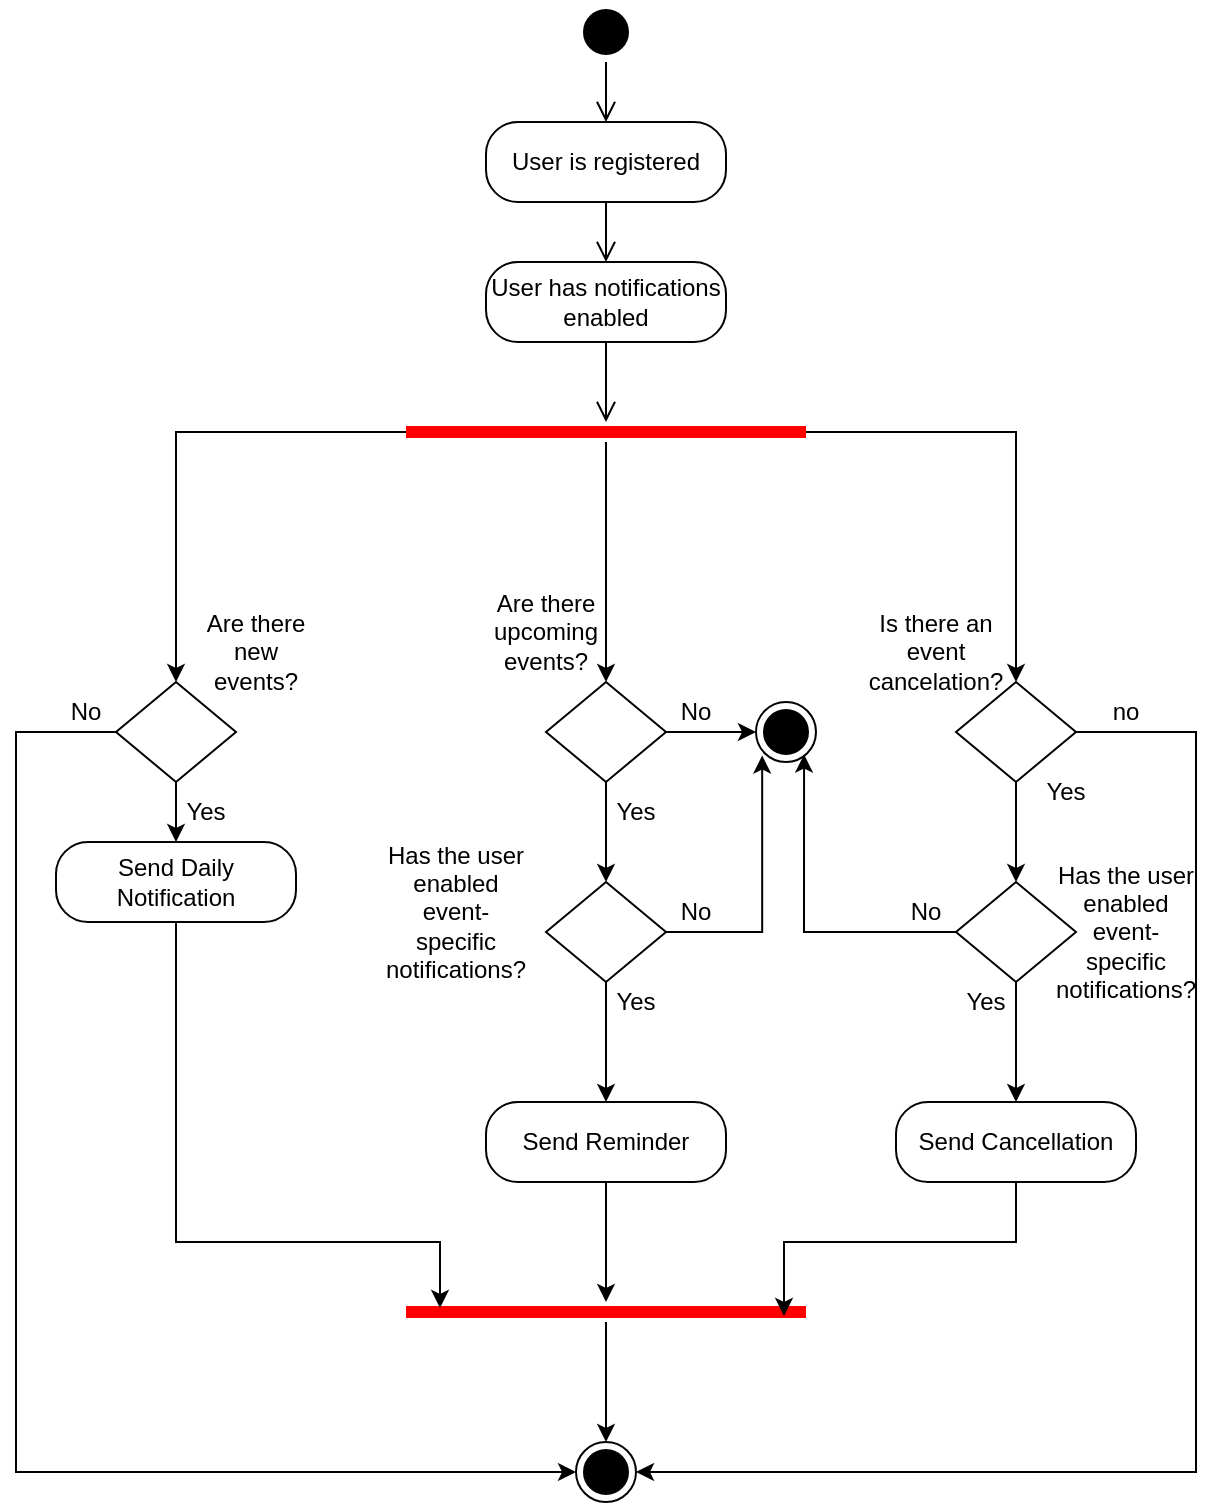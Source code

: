 <mxfile version="26.1.3">
  <diagram name="Page-1" id="vWkgvdIAjKozthTxCO31">
    <mxGraphModel dx="1599" dy="928" grid="1" gridSize="10" guides="1" tooltips="1" connect="1" arrows="1" fold="1" page="1" pageScale="1" pageWidth="850" pageHeight="1100" math="0" shadow="0">
      <root>
        <mxCell id="0" />
        <mxCell id="1" parent="0" />
        <mxCell id="ANsvw2NYqJqi1_r_bYi4-2" value="" style="ellipse;html=1;shape=startState;fillColor=#000000;strokeColor=#000000;" parent="1" vertex="1">
          <mxGeometry x="410" y="130" width="30" height="30" as="geometry" />
        </mxCell>
        <mxCell id="ANsvw2NYqJqi1_r_bYi4-3" value="" style="edgeStyle=orthogonalEdgeStyle;html=1;verticalAlign=bottom;endArrow=open;endSize=8;strokeColor=#000000;rounded=0;entryX=0.5;entryY=0;entryDx=0;entryDy=0;" parent="1" source="ANsvw2NYqJqi1_r_bYi4-2" edge="1" target="ANsvw2NYqJqi1_r_bYi4-4">
          <mxGeometry relative="1" as="geometry">
            <mxPoint x="425" y="140" as="targetPoint" />
          </mxGeometry>
        </mxCell>
        <mxCell id="ANsvw2NYqJqi1_r_bYi4-4" value="User is registered" style="rounded=1;whiteSpace=wrap;html=1;arcSize=40;fontColor=#000000;fillColor=#FFFFFF;strokeColor=#030303;" parent="1" vertex="1">
          <mxGeometry x="365" y="190" width="120" height="40" as="geometry" />
        </mxCell>
        <mxCell id="ANsvw2NYqJqi1_r_bYi4-5" value="" style="edgeStyle=orthogonalEdgeStyle;html=1;verticalAlign=bottom;endArrow=open;endSize=8;strokeColor=#000000;rounded=0;entryX=0.5;entryY=0;entryDx=0;entryDy=0;" parent="1" source="ANsvw2NYqJqi1_r_bYi4-4" edge="1" target="ANsvw2NYqJqi1_r_bYi4-6">
          <mxGeometry relative="1" as="geometry">
            <mxPoint x="425" y="240" as="targetPoint" />
          </mxGeometry>
        </mxCell>
        <mxCell id="ANsvw2NYqJqi1_r_bYi4-6" value="User has notifications enabled" style="rounded=1;whiteSpace=wrap;html=1;arcSize=40;fontColor=#000000;fillColor=#FFFFFF;strokeColor=#030303;" parent="1" vertex="1">
          <mxGeometry x="365" y="260" width="120" height="40" as="geometry" />
        </mxCell>
        <mxCell id="ANsvw2NYqJqi1_r_bYi4-7" value="" style="edgeStyle=orthogonalEdgeStyle;html=1;verticalAlign=bottom;endArrow=open;endSize=8;strokeColor=#000000;rounded=0;" parent="1" source="ANsvw2NYqJqi1_r_bYi4-6" edge="1">
          <mxGeometry relative="1" as="geometry">
            <mxPoint x="425" y="340" as="targetPoint" />
          </mxGeometry>
        </mxCell>
        <mxCell id="ANsvw2NYqJqi1_r_bYi4-35" style="edgeStyle=orthogonalEdgeStyle;rounded=0;orthogonalLoop=1;jettySize=auto;html=1;exitX=0.25;exitY=0.5;exitDx=0;exitDy=0;exitPerimeter=0;entryX=0.5;entryY=0;entryDx=0;entryDy=0;" parent="1" source="ANsvw2NYqJqi1_r_bYi4-8" target="ANsvw2NYqJqi1_r_bYi4-13" edge="1">
          <mxGeometry relative="1" as="geometry" />
        </mxCell>
        <mxCell id="ANsvw2NYqJqi1_r_bYi4-36" style="edgeStyle=orthogonalEdgeStyle;rounded=0;orthogonalLoop=1;jettySize=auto;html=1;exitX=0.75;exitY=0.5;exitDx=0;exitDy=0;exitPerimeter=0;entryX=0.5;entryY=0;entryDx=0;entryDy=0;" parent="1" source="ANsvw2NYqJqi1_r_bYi4-8" target="ANsvw2NYqJqi1_r_bYi4-14" edge="1">
          <mxGeometry relative="1" as="geometry" />
        </mxCell>
        <mxCell id="ANsvw2NYqJqi1_r_bYi4-8" value="" style="shape=line;html=1;strokeWidth=6;strokeColor=#ff0000;" parent="1" vertex="1">
          <mxGeometry x="325" y="340" width="200" height="10" as="geometry" />
        </mxCell>
        <mxCell id="eTtnS2TMTKzv6JT1LkDg-1" value="" style="edgeStyle=orthogonalEdgeStyle;rounded=0;orthogonalLoop=1;jettySize=auto;html=1;" parent="1" source="ANsvw2NYqJqi1_r_bYi4-11" target="ANsvw2NYqJqi1_r_bYi4-33" edge="1">
          <mxGeometry relative="1" as="geometry" />
        </mxCell>
        <mxCell id="ANsvw2NYqJqi1_r_bYi4-11" value="" style="shape=line;html=1;strokeWidth=6;strokeColor=#ff0000;" parent="1" vertex="1">
          <mxGeometry x="325" y="780" width="200" height="10" as="geometry" />
        </mxCell>
        <mxCell id="ANsvw2NYqJqi1_r_bYi4-25" value="" style="edgeStyle=orthogonalEdgeStyle;rounded=0;orthogonalLoop=1;jettySize=auto;html=1;" parent="1" source="ANsvw2NYqJqi1_r_bYi4-13" target="ANsvw2NYqJqi1_r_bYi4-19" edge="1">
          <mxGeometry relative="1" as="geometry" />
        </mxCell>
        <mxCell id="ANsvw2NYqJqi1_r_bYi4-41" style="edgeStyle=orthogonalEdgeStyle;rounded=0;orthogonalLoop=1;jettySize=auto;html=1;exitX=0;exitY=0.5;exitDx=0;exitDy=0;entryX=0;entryY=0.5;entryDx=0;entryDy=0;" parent="1" source="ANsvw2NYqJqi1_r_bYi4-13" target="ANsvw2NYqJqi1_r_bYi4-33" edge="1">
          <mxGeometry relative="1" as="geometry">
            <Array as="points">
              <mxPoint x="130" y="495" />
              <mxPoint x="130" y="865" />
            </Array>
          </mxGeometry>
        </mxCell>
        <mxCell id="ANsvw2NYqJqi1_r_bYi4-13" value="" style="rhombus;whiteSpace=wrap;html=1;" parent="1" vertex="1">
          <mxGeometry x="180" y="470" width="60" height="50" as="geometry" />
        </mxCell>
        <mxCell id="ANsvw2NYqJqi1_r_bYi4-43" style="edgeStyle=orthogonalEdgeStyle;rounded=0;orthogonalLoop=1;jettySize=auto;html=1;exitX=1;exitY=0.5;exitDx=0;exitDy=0;entryX=1;entryY=0.5;entryDx=0;entryDy=0;" parent="1" source="ANsvw2NYqJqi1_r_bYi4-14" target="ANsvw2NYqJqi1_r_bYi4-33" edge="1">
          <mxGeometry relative="1" as="geometry">
            <Array as="points">
              <mxPoint x="720" y="495" />
              <mxPoint x="720" y="865" />
            </Array>
          </mxGeometry>
        </mxCell>
        <mxCell id="eTtnS2TMTKzv6JT1LkDg-13" style="edgeStyle=orthogonalEdgeStyle;rounded=0;orthogonalLoop=1;jettySize=auto;html=1;exitX=0.5;exitY=1;exitDx=0;exitDy=0;entryX=0.5;entryY=0;entryDx=0;entryDy=0;" parent="1" source="ANsvw2NYqJqi1_r_bYi4-14" target="eTtnS2TMTKzv6JT1LkDg-4" edge="1">
          <mxGeometry relative="1" as="geometry" />
        </mxCell>
        <mxCell id="ANsvw2NYqJqi1_r_bYi4-14" value="" style="rhombus;whiteSpace=wrap;html=1;" parent="1" vertex="1">
          <mxGeometry x="600" y="470" width="60" height="50" as="geometry" />
        </mxCell>
        <mxCell id="ANsvw2NYqJqi1_r_bYi4-48" style="edgeStyle=orthogonalEdgeStyle;rounded=0;orthogonalLoop=1;jettySize=auto;html=1;exitX=1;exitY=0.5;exitDx=0;exitDy=0;entryX=0;entryY=0.5;entryDx=0;entryDy=0;" parent="1" source="ANsvw2NYqJqi1_r_bYi4-15" target="ANsvw2NYqJqi1_r_bYi4-47" edge="1">
          <mxGeometry relative="1" as="geometry" />
        </mxCell>
        <mxCell id="eTtnS2TMTKzv6JT1LkDg-15" style="edgeStyle=orthogonalEdgeStyle;rounded=0;orthogonalLoop=1;jettySize=auto;html=1;exitX=0.5;exitY=1;exitDx=0;exitDy=0;entryX=0.5;entryY=0;entryDx=0;entryDy=0;" parent="1" source="ANsvw2NYqJqi1_r_bYi4-15" target="eTtnS2TMTKzv6JT1LkDg-3" edge="1">
          <mxGeometry relative="1" as="geometry" />
        </mxCell>
        <mxCell id="ANsvw2NYqJqi1_r_bYi4-15" value="" style="rhombus;whiteSpace=wrap;html=1;" parent="1" vertex="1">
          <mxGeometry x="395" y="470" width="60" height="50" as="geometry" />
        </mxCell>
        <mxCell id="ANsvw2NYqJqi1_r_bYi4-16" value="Are there new events?" style="text;strokeColor=none;align=center;fillColor=none;html=1;verticalAlign=middle;whiteSpace=wrap;rounded=0;" parent="1" vertex="1">
          <mxGeometry x="220" y="440" width="60" height="30" as="geometry" />
        </mxCell>
        <mxCell id="ANsvw2NYqJqi1_r_bYi4-17" value="Are there upcoming events?" style="text;strokeColor=none;align=center;fillColor=none;html=1;verticalAlign=middle;whiteSpace=wrap;rounded=0;" parent="1" vertex="1">
          <mxGeometry x="365" y="430" width="60" height="30" as="geometry" />
        </mxCell>
        <mxCell id="ANsvw2NYqJqi1_r_bYi4-18" value="Is there an event cancelation?" style="text;strokeColor=none;align=center;fillColor=none;html=1;verticalAlign=middle;whiteSpace=wrap;rounded=0;" parent="1" vertex="1">
          <mxGeometry x="560" y="440" width="60" height="30" as="geometry" />
        </mxCell>
        <mxCell id="ANsvw2NYqJqi1_r_bYi4-19" value="Send Daily Notification" style="rounded=1;whiteSpace=wrap;html=1;arcSize=40;fontColor=#000000;fillColor=#FFFFFF;strokeColor=#030303;" parent="1" vertex="1">
          <mxGeometry x="150" y="550" width="120" height="40" as="geometry" />
        </mxCell>
        <mxCell id="ANsvw2NYqJqi1_r_bYi4-31" style="edgeStyle=orthogonalEdgeStyle;rounded=0;orthogonalLoop=1;jettySize=auto;html=1;exitX=0.5;exitY=1;exitDx=0;exitDy=0;" parent="1" source="ANsvw2NYqJqi1_r_bYi4-21" target="ANsvw2NYqJqi1_r_bYi4-11" edge="1">
          <mxGeometry relative="1" as="geometry" />
        </mxCell>
        <mxCell id="ANsvw2NYqJqi1_r_bYi4-21" value="Send Reminder" style="rounded=1;whiteSpace=wrap;html=1;arcSize=40;fontColor=#000000;fillColor=#FFFFFF;strokeColor=#030303;" parent="1" vertex="1">
          <mxGeometry x="365" y="680" width="120" height="40" as="geometry" />
        </mxCell>
        <mxCell id="ANsvw2NYqJqi1_r_bYi4-23" value="Send Cancellation" style="rounded=1;whiteSpace=wrap;html=1;arcSize=40;fontColor=#000000;fillColor=#FFFFFF;strokeColor=#030303;" parent="1" vertex="1">
          <mxGeometry x="570" y="680" width="120" height="40" as="geometry" />
        </mxCell>
        <mxCell id="ANsvw2NYqJqi1_r_bYi4-30" style="edgeStyle=orthogonalEdgeStyle;rounded=0;orthogonalLoop=1;jettySize=auto;html=1;exitX=0.5;exitY=1;exitDx=0;exitDy=0;entryX=0.945;entryY=0.7;entryDx=0;entryDy=0;entryPerimeter=0;" parent="1" source="ANsvw2NYqJqi1_r_bYi4-23" target="ANsvw2NYqJqi1_r_bYi4-11" edge="1">
          <mxGeometry relative="1" as="geometry" />
        </mxCell>
        <mxCell id="ANsvw2NYqJqi1_r_bYi4-32" style="edgeStyle=orthogonalEdgeStyle;rounded=0;orthogonalLoop=1;jettySize=auto;html=1;exitX=0.5;exitY=1;exitDx=0;exitDy=0;entryX=0.085;entryY=0.3;entryDx=0;entryDy=0;entryPerimeter=0;" parent="1" source="ANsvw2NYqJqi1_r_bYi4-19" target="ANsvw2NYqJqi1_r_bYi4-11" edge="1">
          <mxGeometry relative="1" as="geometry">
            <Array as="points">
              <mxPoint x="210" y="750" />
              <mxPoint x="342" y="750" />
            </Array>
          </mxGeometry>
        </mxCell>
        <mxCell id="ANsvw2NYqJqi1_r_bYi4-33" value="" style="ellipse;html=1;shape=endState;fillColor=#000000;strokeColor=#030303;" parent="1" vertex="1">
          <mxGeometry x="410" y="850" width="30" height="30" as="geometry" />
        </mxCell>
        <mxCell id="ANsvw2NYqJqi1_r_bYi4-37" value="" style="edgeStyle=none;orthogonalLoop=1;jettySize=auto;html=1;rounded=0;entryX=0.5;entryY=0;entryDx=0;entryDy=0;" parent="1" source="ANsvw2NYqJqi1_r_bYi4-8" target="ANsvw2NYqJqi1_r_bYi4-15" edge="1">
          <mxGeometry width="80" relative="1" as="geometry">
            <mxPoint x="400" y="340" as="sourcePoint" />
            <mxPoint x="480" y="340" as="targetPoint" />
            <Array as="points" />
          </mxGeometry>
        </mxCell>
        <mxCell id="ANsvw2NYqJqi1_r_bYi4-38" value="Yes" style="text;strokeColor=none;align=center;fillColor=none;html=1;verticalAlign=middle;whiteSpace=wrap;rounded=0;" parent="1" vertex="1">
          <mxGeometry x="425" y="530" width="30" height="10" as="geometry" />
        </mxCell>
        <mxCell id="ANsvw2NYqJqi1_r_bYi4-39" value="Yes" style="text;strokeColor=none;align=center;fillColor=none;html=1;verticalAlign=middle;whiteSpace=wrap;rounded=0;" parent="1" vertex="1">
          <mxGeometry x="210" y="530" width="30" height="10" as="geometry" />
        </mxCell>
        <mxCell id="ANsvw2NYqJqi1_r_bYi4-40" value="Yes" style="text;strokeColor=none;align=center;fillColor=none;html=1;verticalAlign=middle;whiteSpace=wrap;rounded=0;" parent="1" vertex="1">
          <mxGeometry x="640" y="520" width="30" height="10" as="geometry" />
        </mxCell>
        <mxCell id="ANsvw2NYqJqi1_r_bYi4-44" value="No" style="text;strokeColor=none;align=center;fillColor=none;html=1;verticalAlign=middle;whiteSpace=wrap;rounded=0;" parent="1" vertex="1">
          <mxGeometry x="150" y="480" width="30" height="10" as="geometry" />
        </mxCell>
        <mxCell id="ANsvw2NYqJqi1_r_bYi4-45" value="No" style="text;strokeColor=none;align=center;fillColor=none;html=1;verticalAlign=middle;whiteSpace=wrap;rounded=0;" parent="1" vertex="1">
          <mxGeometry x="455" y="480" width="30" height="10" as="geometry" />
        </mxCell>
        <mxCell id="ANsvw2NYqJqi1_r_bYi4-46" value="no" style="text;strokeColor=none;align=center;fillColor=none;html=1;verticalAlign=middle;whiteSpace=wrap;rounded=0;" parent="1" vertex="1">
          <mxGeometry x="670" y="480" width="30" height="10" as="geometry" />
        </mxCell>
        <mxCell id="ANsvw2NYqJqi1_r_bYi4-47" value="" style="ellipse;html=1;shape=endState;fillColor=#000000;strokeColor=#000000;" parent="1" vertex="1">
          <mxGeometry x="500" y="480" width="30" height="30" as="geometry" />
        </mxCell>
        <mxCell id="eTtnS2TMTKzv6JT1LkDg-7" value="" style="edgeStyle=orthogonalEdgeStyle;rounded=0;orthogonalLoop=1;jettySize=auto;html=1;" parent="1" source="eTtnS2TMTKzv6JT1LkDg-3" target="ANsvw2NYqJqi1_r_bYi4-21" edge="1">
          <mxGeometry relative="1" as="geometry" />
        </mxCell>
        <mxCell id="eTtnS2TMTKzv6JT1LkDg-16" style="edgeStyle=orthogonalEdgeStyle;rounded=0;orthogonalLoop=1;jettySize=auto;html=1;exitX=1;exitY=0.5;exitDx=0;exitDy=0;entryX=0.103;entryY=0.892;entryDx=0;entryDy=0;entryPerimeter=0;" parent="1" source="eTtnS2TMTKzv6JT1LkDg-3" target="ANsvw2NYqJqi1_r_bYi4-47" edge="1">
          <mxGeometry relative="1" as="geometry" />
        </mxCell>
        <mxCell id="eTtnS2TMTKzv6JT1LkDg-3" value="" style="rhombus;whiteSpace=wrap;html=1;" parent="1" vertex="1">
          <mxGeometry x="395" y="570" width="60" height="50" as="geometry" />
        </mxCell>
        <mxCell id="eTtnS2TMTKzv6JT1LkDg-10" value="" style="edgeStyle=orthogonalEdgeStyle;rounded=0;orthogonalLoop=1;jettySize=auto;html=1;" parent="1" source="eTtnS2TMTKzv6JT1LkDg-4" target="ANsvw2NYqJqi1_r_bYi4-23" edge="1">
          <mxGeometry relative="1" as="geometry" />
        </mxCell>
        <mxCell id="eTtnS2TMTKzv6JT1LkDg-4" value="" style="rhombus;whiteSpace=wrap;html=1;" parent="1" vertex="1">
          <mxGeometry x="600" y="570" width="60" height="50" as="geometry" />
        </mxCell>
        <mxCell id="eTtnS2TMTKzv6JT1LkDg-5" value="Yes" style="text;strokeColor=none;align=center;fillColor=none;html=1;verticalAlign=middle;whiteSpace=wrap;rounded=0;" parent="1" vertex="1">
          <mxGeometry x="425" y="620" width="30" height="20" as="geometry" />
        </mxCell>
        <mxCell id="eTtnS2TMTKzv6JT1LkDg-6" value="Yes" style="text;strokeColor=none;align=center;fillColor=none;html=1;verticalAlign=middle;whiteSpace=wrap;rounded=0;" parent="1" vertex="1">
          <mxGeometry x="600" y="620" width="30" height="20" as="geometry" />
        </mxCell>
        <mxCell id="eTtnS2TMTKzv6JT1LkDg-8" value="Has the user enabled event-specific notifications?" style="text;strokeColor=none;align=center;fillColor=none;html=1;verticalAlign=middle;whiteSpace=wrap;rounded=0;" parent="1" vertex="1">
          <mxGeometry x="320" y="570" width="60" height="30" as="geometry" />
        </mxCell>
        <mxCell id="eTtnS2TMTKzv6JT1LkDg-9" value="Has the user enabled event-specific notifications?" style="text;strokeColor=none;align=center;fillColor=none;html=1;verticalAlign=middle;whiteSpace=wrap;rounded=0;" parent="1" vertex="1">
          <mxGeometry x="655" y="580" width="60" height="30" as="geometry" />
        </mxCell>
        <mxCell id="eTtnS2TMTKzv6JT1LkDg-18" value="No" style="text;strokeColor=none;align=center;fillColor=none;html=1;verticalAlign=middle;whiteSpace=wrap;rounded=0;" parent="1" vertex="1">
          <mxGeometry x="455" y="580" width="30" height="10" as="geometry" />
        </mxCell>
        <mxCell id="eTtnS2TMTKzv6JT1LkDg-19" value="No" style="text;strokeColor=none;align=center;fillColor=none;html=1;verticalAlign=middle;whiteSpace=wrap;rounded=0;" parent="1" vertex="1">
          <mxGeometry x="570" y="580" width="30" height="10" as="geometry" />
        </mxCell>
        <mxCell id="eTtnS2TMTKzv6JT1LkDg-23" style="edgeStyle=orthogonalEdgeStyle;rounded=0;orthogonalLoop=1;jettySize=auto;html=1;exitX=0;exitY=0.5;exitDx=0;exitDy=0;entryX=0.801;entryY=0.876;entryDx=0;entryDy=0;entryPerimeter=0;" parent="1" source="eTtnS2TMTKzv6JT1LkDg-4" target="ANsvw2NYqJqi1_r_bYi4-47" edge="1">
          <mxGeometry relative="1" as="geometry" />
        </mxCell>
      </root>
    </mxGraphModel>
  </diagram>
</mxfile>
